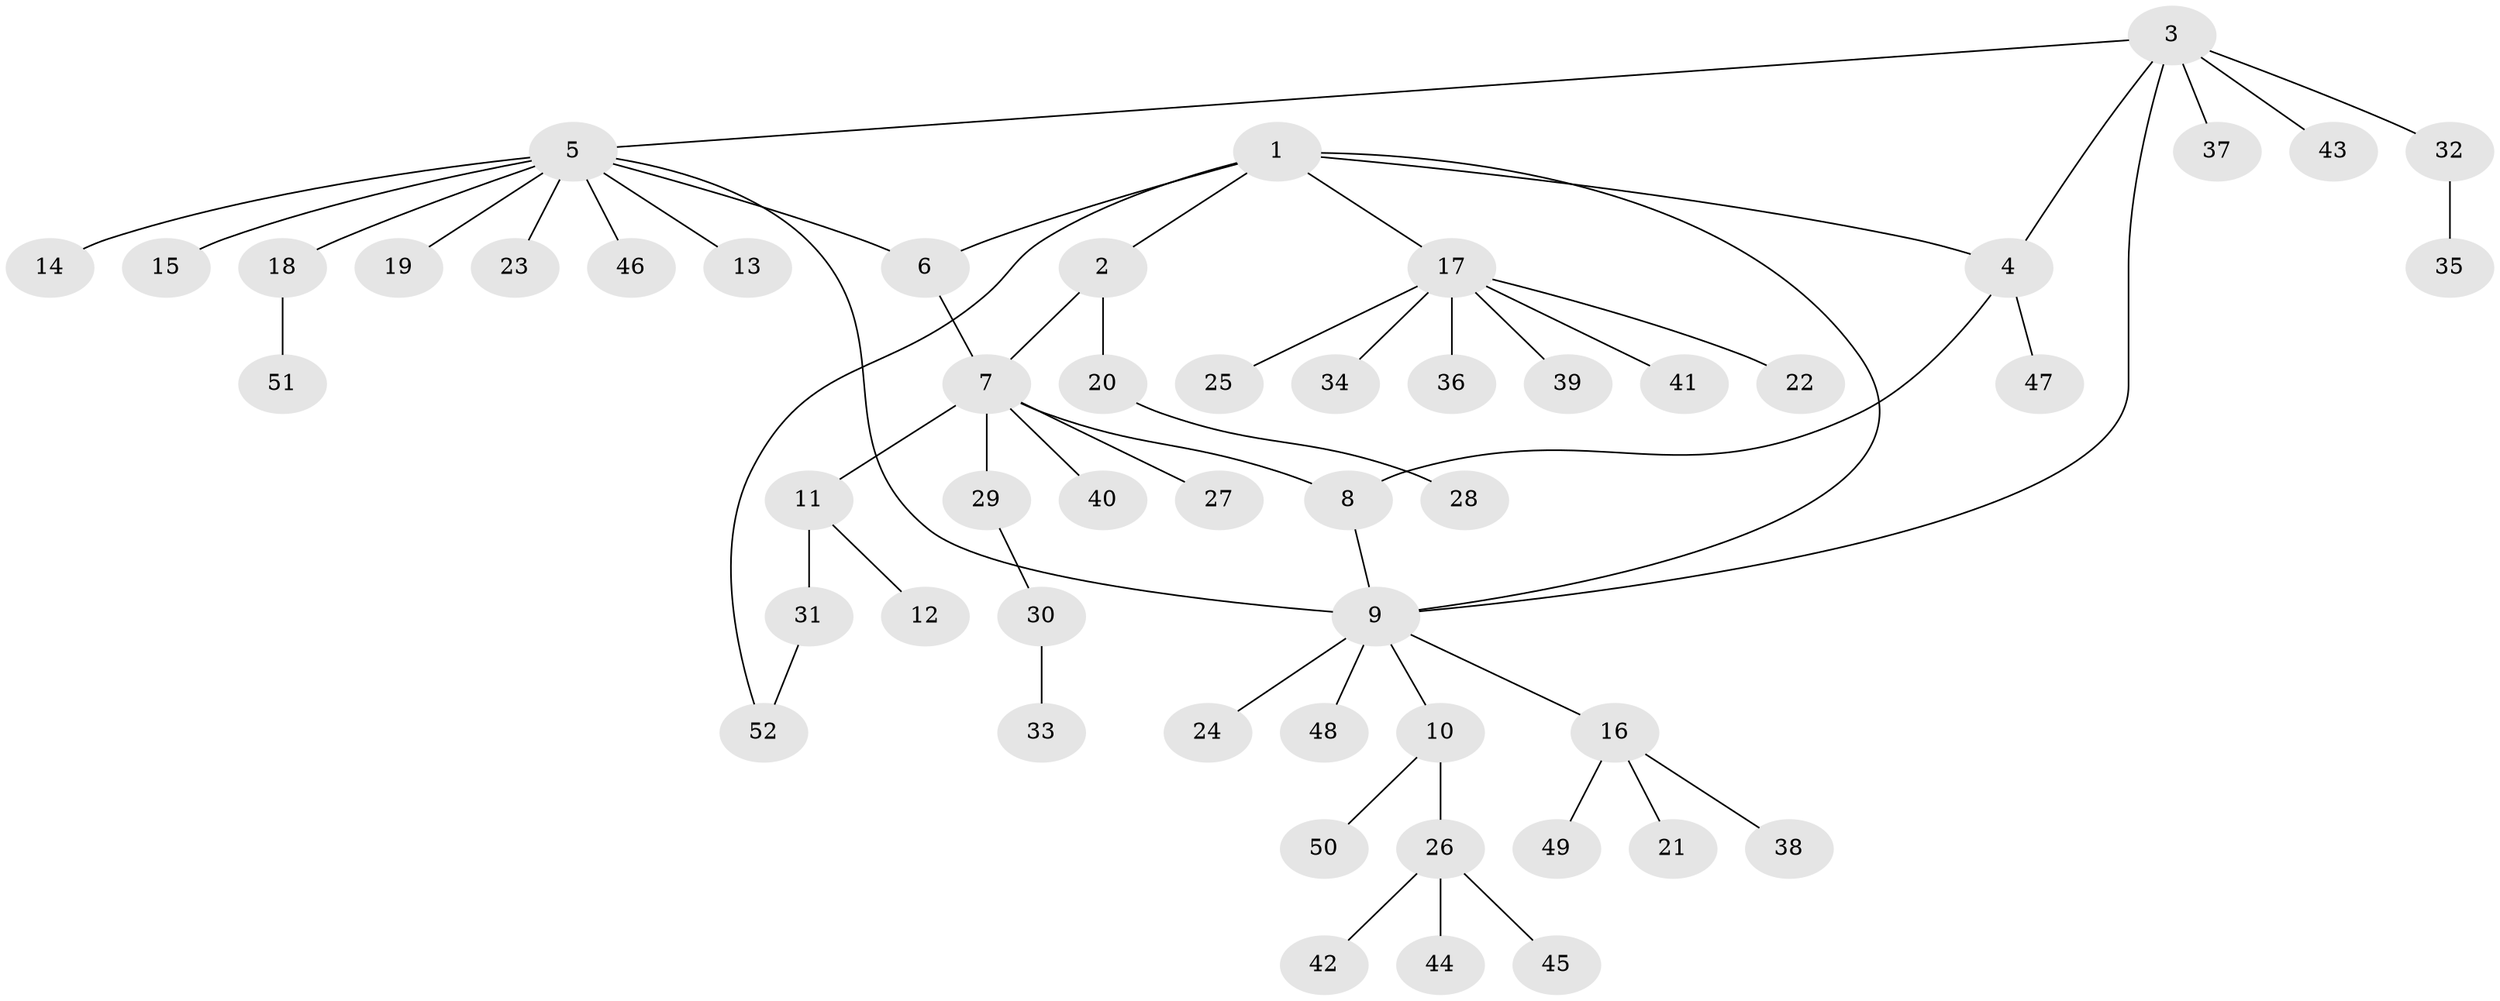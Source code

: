 // coarse degree distribution, {3: 0.10810810810810811, 7: 0.05405405405405406, 5: 0.05405405405405406, 9: 0.02702702702702703, 1: 0.6216216216216216, 6: 0.05405405405405406, 2: 0.08108108108108109}
// Generated by graph-tools (version 1.1) at 2025/37/03/04/25 23:37:47]
// undirected, 52 vertices, 58 edges
graph export_dot {
  node [color=gray90,style=filled];
  1;
  2;
  3;
  4;
  5;
  6;
  7;
  8;
  9;
  10;
  11;
  12;
  13;
  14;
  15;
  16;
  17;
  18;
  19;
  20;
  21;
  22;
  23;
  24;
  25;
  26;
  27;
  28;
  29;
  30;
  31;
  32;
  33;
  34;
  35;
  36;
  37;
  38;
  39;
  40;
  41;
  42;
  43;
  44;
  45;
  46;
  47;
  48;
  49;
  50;
  51;
  52;
  1 -- 2;
  1 -- 4;
  1 -- 6;
  1 -- 9;
  1 -- 17;
  1 -- 52;
  2 -- 7;
  2 -- 20;
  3 -- 4;
  3 -- 5;
  3 -- 9;
  3 -- 32;
  3 -- 37;
  3 -- 43;
  4 -- 8;
  4 -- 47;
  5 -- 6;
  5 -- 9;
  5 -- 13;
  5 -- 14;
  5 -- 15;
  5 -- 18;
  5 -- 19;
  5 -- 23;
  5 -- 46;
  6 -- 7;
  7 -- 8;
  7 -- 11;
  7 -- 27;
  7 -- 29;
  7 -- 40;
  8 -- 9;
  9 -- 10;
  9 -- 16;
  9 -- 24;
  9 -- 48;
  10 -- 26;
  10 -- 50;
  11 -- 12;
  11 -- 31;
  16 -- 21;
  16 -- 38;
  16 -- 49;
  17 -- 22;
  17 -- 25;
  17 -- 34;
  17 -- 36;
  17 -- 39;
  17 -- 41;
  18 -- 51;
  20 -- 28;
  26 -- 42;
  26 -- 44;
  26 -- 45;
  29 -- 30;
  30 -- 33;
  31 -- 52;
  32 -- 35;
}
